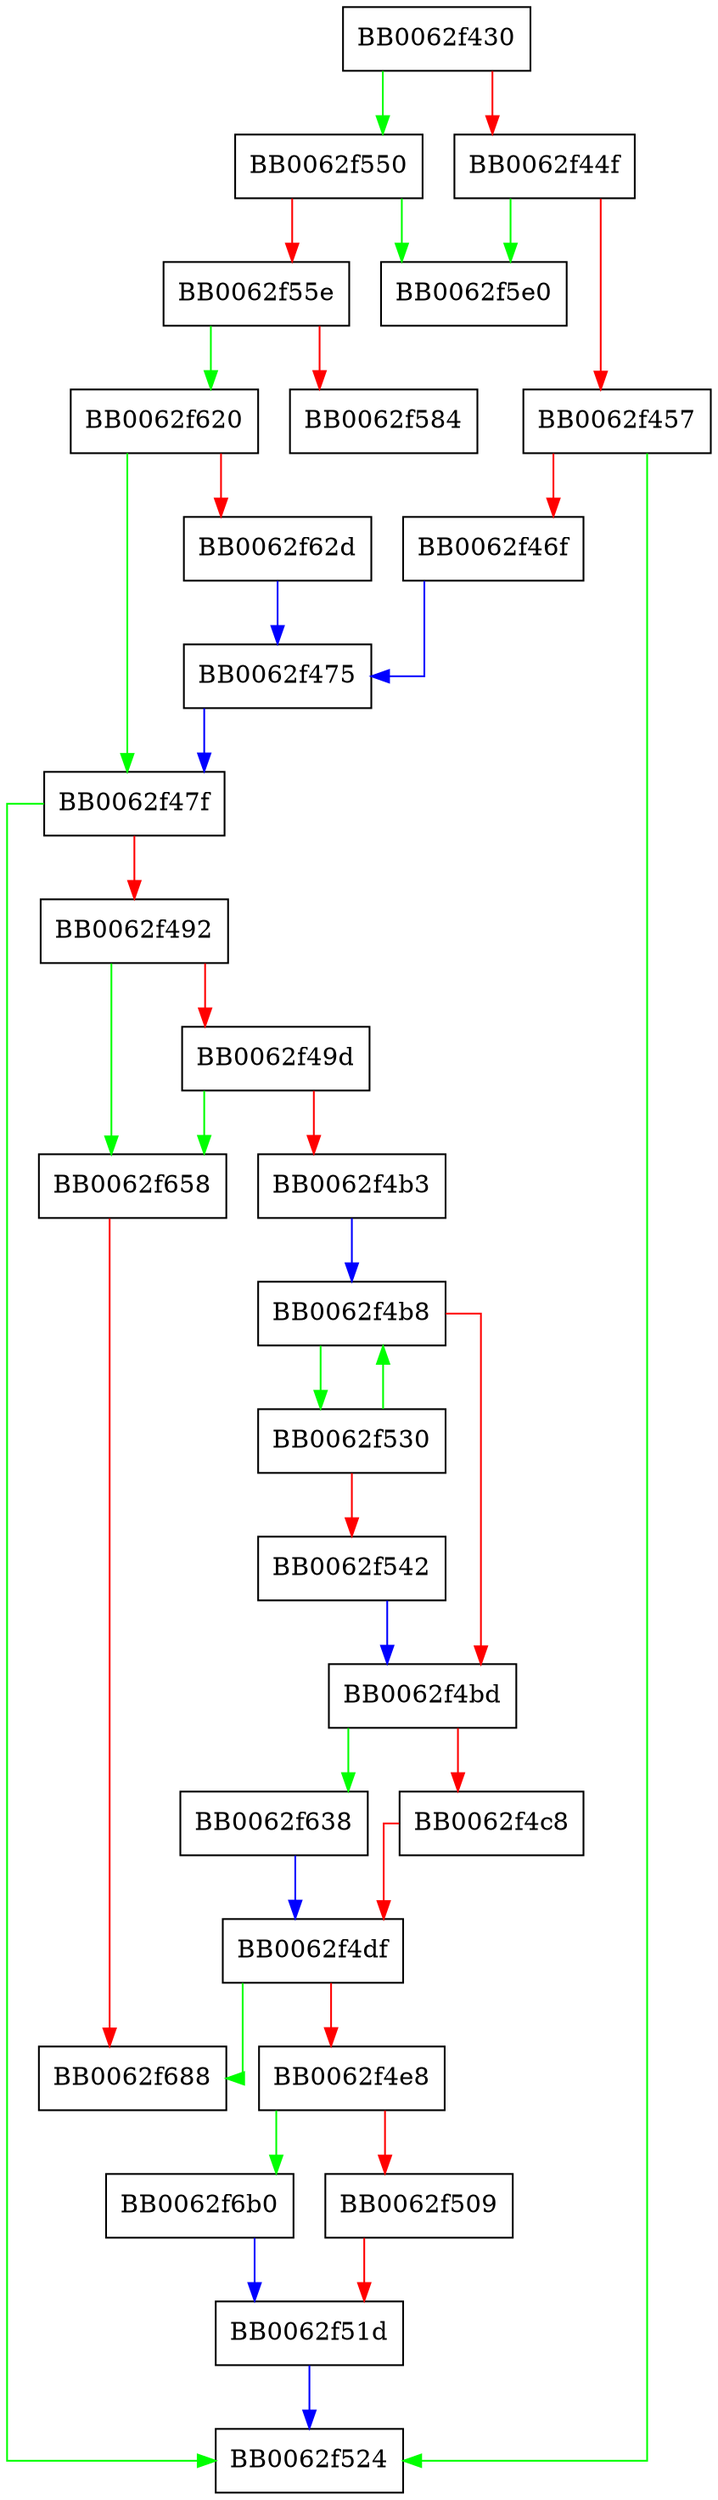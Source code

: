 digraph ossl_rand_pool_bytes_needed {
  node [shape="box"];
  graph [splines=ortho];
  BB0062f430 -> BB0062f550 [color="green"];
  BB0062f430 -> BB0062f44f [color="red"];
  BB0062f44f -> BB0062f5e0 [color="green"];
  BB0062f44f -> BB0062f457 [color="red"];
  BB0062f457 -> BB0062f524 [color="green"];
  BB0062f457 -> BB0062f46f [color="red"];
  BB0062f46f -> BB0062f475 [color="blue"];
  BB0062f475 -> BB0062f47f [color="blue"];
  BB0062f47f -> BB0062f524 [color="green"];
  BB0062f47f -> BB0062f492 [color="red"];
  BB0062f492 -> BB0062f658 [color="green"];
  BB0062f492 -> BB0062f49d [color="red"];
  BB0062f49d -> BB0062f658 [color="green"];
  BB0062f49d -> BB0062f4b3 [color="red"];
  BB0062f4b3 -> BB0062f4b8 [color="blue"];
  BB0062f4b8 -> BB0062f530 [color="green"];
  BB0062f4b8 -> BB0062f4bd [color="red"];
  BB0062f4bd -> BB0062f638 [color="green"];
  BB0062f4bd -> BB0062f4c8 [color="red"];
  BB0062f4c8 -> BB0062f4df [color="red"];
  BB0062f4df -> BB0062f688 [color="green"];
  BB0062f4df -> BB0062f4e8 [color="red"];
  BB0062f4e8 -> BB0062f6b0 [color="green"];
  BB0062f4e8 -> BB0062f509 [color="red"];
  BB0062f509 -> BB0062f51d [color="red"];
  BB0062f51d -> BB0062f524 [color="blue"];
  BB0062f530 -> BB0062f4b8 [color="green"];
  BB0062f530 -> BB0062f542 [color="red"];
  BB0062f542 -> BB0062f4bd [color="blue"];
  BB0062f550 -> BB0062f5e0 [color="green"];
  BB0062f550 -> BB0062f55e [color="red"];
  BB0062f55e -> BB0062f620 [color="green"];
  BB0062f55e -> BB0062f584 [color="red"];
  BB0062f620 -> BB0062f47f [color="green"];
  BB0062f620 -> BB0062f62d [color="red"];
  BB0062f62d -> BB0062f475 [color="blue"];
  BB0062f638 -> BB0062f4df [color="blue"];
  BB0062f658 -> BB0062f688 [color="red"];
  BB0062f6b0 -> BB0062f51d [color="blue"];
}